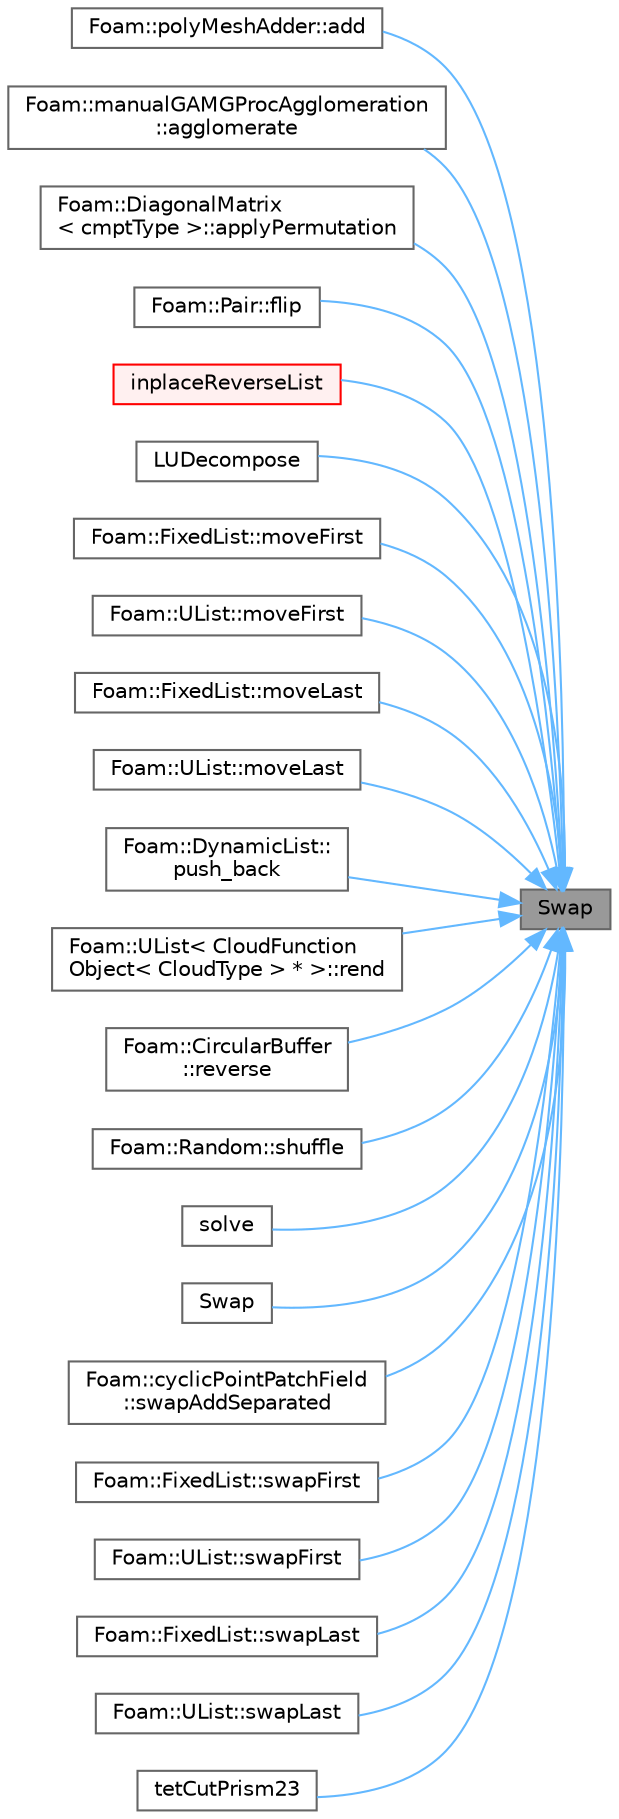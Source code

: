 digraph "Swap"
{
 // LATEX_PDF_SIZE
  bgcolor="transparent";
  edge [fontname=Helvetica,fontsize=10,labelfontname=Helvetica,labelfontsize=10];
  node [fontname=Helvetica,fontsize=10,shape=box,height=0.2,width=0.4];
  rankdir="RL";
  Node1 [id="Node000001",label="Swap",height=0.2,width=0.4,color="gray40", fillcolor="grey60", style="filled", fontcolor="black",tooltip=" "];
  Node1 -> Node2 [id="edge1_Node000001_Node000002",dir="back",color="steelblue1",style="solid",tooltip=" "];
  Node2 [id="Node000002",label="Foam::polyMeshAdder::add",height=0.2,width=0.4,color="grey40", fillcolor="white", style="filled",URL="$classFoam_1_1polyMeshAdder.html#a5207e408d00b1a15de193ada7d0361c6",tooltip=" "];
  Node1 -> Node3 [id="edge2_Node000001_Node000003",dir="back",color="steelblue1",style="solid",tooltip=" "];
  Node3 [id="Node000003",label="Foam::manualGAMGProcAgglomeration\l::agglomerate",height=0.2,width=0.4,color="grey40", fillcolor="white", style="filled",URL="$classFoam_1_1manualGAMGProcAgglomeration.html#aafdd9615cff0be3c3c601afb8526aee5",tooltip=" "];
  Node1 -> Node4 [id="edge3_Node000001_Node000004",dir="back",color="steelblue1",style="solid",tooltip=" "];
  Node4 [id="Node000004",label="Foam::DiagonalMatrix\l\< cmptType \>::applyPermutation",height=0.2,width=0.4,color="grey40", fillcolor="white", style="filled",URL="$classFoam_1_1DiagonalMatrix.html#a771ea2b9ed05433d6b0f391a79e6cbbc",tooltip=" "];
  Node1 -> Node5 [id="edge4_Node000001_Node000005",dir="back",color="steelblue1",style="solid",tooltip=" "];
  Node5 [id="Node000005",label="Foam::Pair::flip",height=0.2,width=0.4,color="grey40", fillcolor="white", style="filled",URL="$classFoam_1_1Pair.html#a126cb0362ae2e7935520fb27343bad31",tooltip=" "];
  Node1 -> Node6 [id="edge5_Node000001_Node000006",dir="back",color="steelblue1",style="solid",tooltip=" "];
  Node6 [id="Node000006",label="inplaceReverseList",height=0.2,width=0.4,color="red", fillcolor="#FFF0F0", style="filled",URL="$namespaceFoam.html#a6e7334484a89b1df902e5b0fb73da9db",tooltip=" "];
  Node1 -> Node9 [id="edge6_Node000001_Node000009",dir="back",color="steelblue1",style="solid",tooltip=" "];
  Node9 [id="Node000009",label="LUDecompose",height=0.2,width=0.4,color="grey40", fillcolor="white", style="filled",URL="$namespaceFoam.html#ad665fab9e1a6b0c886e5005d39fc1af3",tooltip=" "];
  Node1 -> Node10 [id="edge7_Node000001_Node000010",dir="back",color="steelblue1",style="solid",tooltip=" "];
  Node10 [id="Node000010",label="Foam::FixedList::moveFirst",height=0.2,width=0.4,color="grey40", fillcolor="white", style="filled",URL="$classFoam_1_1FixedList.html#ac0b67bd5129f88d008e9d3eccad4634e",tooltip=" "];
  Node1 -> Node11 [id="edge8_Node000001_Node000011",dir="back",color="steelblue1",style="solid",tooltip=" "];
  Node11 [id="Node000011",label="Foam::UList::moveFirst",height=0.2,width=0.4,color="grey40", fillcolor="white", style="filled",URL="$classFoam_1_1UList.html#ac0b67bd5129f88d008e9d3eccad4634e",tooltip=" "];
  Node1 -> Node12 [id="edge9_Node000001_Node000012",dir="back",color="steelblue1",style="solid",tooltip=" "];
  Node12 [id="Node000012",label="Foam::FixedList::moveLast",height=0.2,width=0.4,color="grey40", fillcolor="white", style="filled",URL="$classFoam_1_1FixedList.html#a0195f089dbc38cdb35310a246ce9a5a6",tooltip=" "];
  Node1 -> Node13 [id="edge10_Node000001_Node000013",dir="back",color="steelblue1",style="solid",tooltip=" "];
  Node13 [id="Node000013",label="Foam::UList::moveLast",height=0.2,width=0.4,color="grey40", fillcolor="white", style="filled",URL="$classFoam_1_1UList.html#a0195f089dbc38cdb35310a246ce9a5a6",tooltip=" "];
  Node1 -> Node14 [id="edge11_Node000001_Node000014",dir="back",color="steelblue1",style="solid",tooltip=" "];
  Node14 [id="Node000014",label="Foam::DynamicList::\lpush_back",height=0.2,width=0.4,color="grey40", fillcolor="white", style="filled",URL="$classFoam_1_1DynamicList.html#a0db0cac48e4f529e4b39e0442aa7e1f1",tooltip=" "];
  Node1 -> Node15 [id="edge12_Node000001_Node000015",dir="back",color="steelblue1",style="solid",tooltip=" "];
  Node15 [id="Node000015",label="Foam::UList\< CloudFunction\lObject\< CloudType \> * \>::rend",height=0.2,width=0.4,color="grey40", fillcolor="white", style="filled",URL="$classFoam_1_1UList.html#a753ebb9550ad4f025fab3f4cb4b9b61d",tooltip=" "];
  Node1 -> Node16 [id="edge13_Node000001_Node000016",dir="back",color="steelblue1",style="solid",tooltip=" "];
  Node16 [id="Node000016",label="Foam::CircularBuffer\l::reverse",height=0.2,width=0.4,color="grey40", fillcolor="white", style="filled",URL="$classFoam_1_1CircularBuffer.html#a310c0bebc002158f5646a91d60e4dc89",tooltip=" "];
  Node1 -> Node17 [id="edge14_Node000001_Node000017",dir="back",color="steelblue1",style="solid",tooltip=" "];
  Node17 [id="Node000017",label="Foam::Random::shuffle",height=0.2,width=0.4,color="grey40", fillcolor="white", style="filled",URL="$classFoam_1_1Random.html#a99a90452db4b218e2b25369611b6c7f6",tooltip=" "];
  Node1 -> Node18 [id="edge15_Node000001_Node000018",dir="back",color="steelblue1",style="solid",tooltip=" "];
  Node18 [id="Node000018",label="solve",height=0.2,width=0.4,color="grey40", fillcolor="white", style="filled",URL="$namespaceFoam.html#ab7b4ceba772da118ccaa05c8195d7776",tooltip=" "];
  Node1 -> Node19 [id="edge16_Node000001_Node000019",dir="back",color="steelblue1",style="solid",tooltip=" "];
  Node19 [id="Node000019",label="Swap",height=0.2,width=0.4,color="grey40", fillcolor="white", style="filled",URL="$namespaceFoam.html#aef748213cc6b573d44f48b3a950ca02e",tooltip=" "];
  Node1 -> Node20 [id="edge17_Node000001_Node000020",dir="back",color="steelblue1",style="solid",tooltip=" "];
  Node20 [id="Node000020",label="Foam::cyclicPointPatchField\l::swapAddSeparated",height=0.2,width=0.4,color="grey40", fillcolor="white", style="filled",URL="$classFoam_1_1cyclicPointPatchField.html#a3aae157a027e0aa964e285d768f7ec86",tooltip=" "];
  Node1 -> Node21 [id="edge18_Node000001_Node000021",dir="back",color="steelblue1",style="solid",tooltip=" "];
  Node21 [id="Node000021",label="Foam::FixedList::swapFirst",height=0.2,width=0.4,color="grey40", fillcolor="white", style="filled",URL="$classFoam_1_1FixedList.html#a339a5494b900839dc9006b2b2c01523a",tooltip=" "];
  Node1 -> Node22 [id="edge19_Node000001_Node000022",dir="back",color="steelblue1",style="solid",tooltip=" "];
  Node22 [id="Node000022",label="Foam::UList::swapFirst",height=0.2,width=0.4,color="grey40", fillcolor="white", style="filled",URL="$classFoam_1_1UList.html#a339a5494b900839dc9006b2b2c01523a",tooltip=" "];
  Node1 -> Node23 [id="edge20_Node000001_Node000023",dir="back",color="steelblue1",style="solid",tooltip=" "];
  Node23 [id="Node000023",label="Foam::FixedList::swapLast",height=0.2,width=0.4,color="grey40", fillcolor="white", style="filled",URL="$classFoam_1_1FixedList.html#a0a51191879075c34ab29a20f5535f0b3",tooltip=" "];
  Node1 -> Node24 [id="edge21_Node000001_Node000024",dir="back",color="steelblue1",style="solid",tooltip=" "];
  Node24 [id="Node000024",label="Foam::UList::swapLast",height=0.2,width=0.4,color="grey40", fillcolor="white", style="filled",URL="$classFoam_1_1UList.html#a0a51191879075c34ab29a20f5535f0b3",tooltip=" "];
  Node1 -> Node25 [id="edge22_Node000001_Node000025",dir="back",color="steelblue1",style="solid",tooltip=" "];
  Node25 [id="Node000025",label="tetCutPrism23",height=0.2,width=0.4,color="grey40", fillcolor="white", style="filled",URL="$namespaceFoam.html#aca57f56829428fdc984a1b641b28aa0d",tooltip=" "];
}
